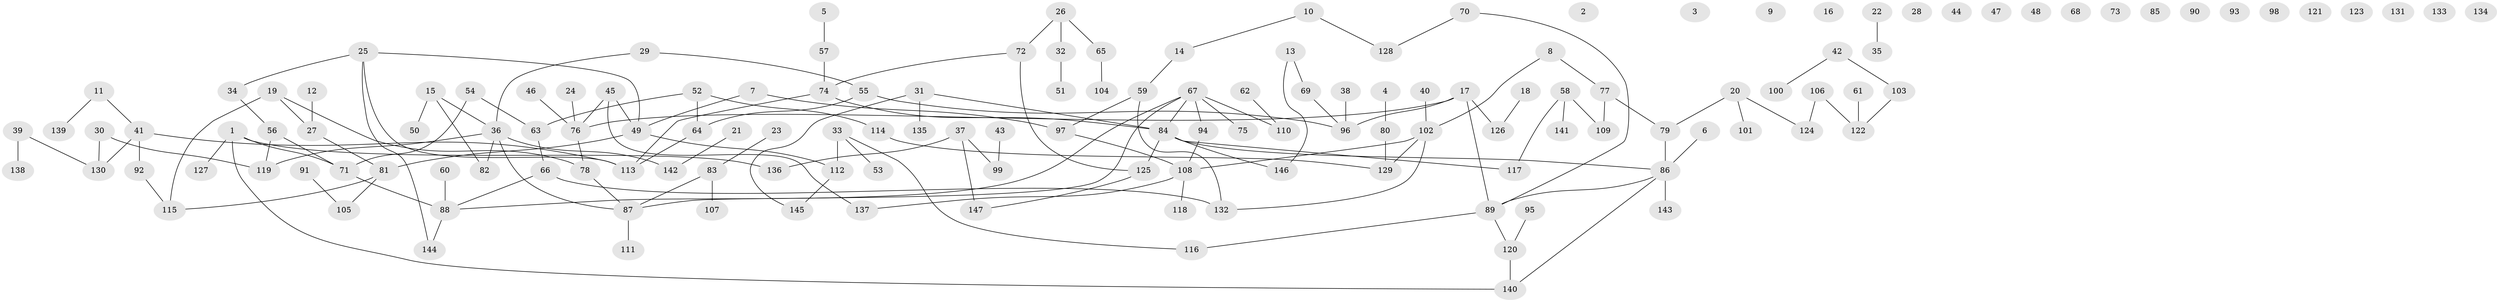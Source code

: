 // Generated by graph-tools (version 1.1) at 2025/12/03/09/25 04:12:55]
// undirected, 147 vertices, 155 edges
graph export_dot {
graph [start="1"]
  node [color=gray90,style=filled];
  1;
  2;
  3;
  4;
  5;
  6;
  7;
  8;
  9;
  10;
  11;
  12;
  13;
  14;
  15;
  16;
  17;
  18;
  19;
  20;
  21;
  22;
  23;
  24;
  25;
  26;
  27;
  28;
  29;
  30;
  31;
  32;
  33;
  34;
  35;
  36;
  37;
  38;
  39;
  40;
  41;
  42;
  43;
  44;
  45;
  46;
  47;
  48;
  49;
  50;
  51;
  52;
  53;
  54;
  55;
  56;
  57;
  58;
  59;
  60;
  61;
  62;
  63;
  64;
  65;
  66;
  67;
  68;
  69;
  70;
  71;
  72;
  73;
  74;
  75;
  76;
  77;
  78;
  79;
  80;
  81;
  82;
  83;
  84;
  85;
  86;
  87;
  88;
  89;
  90;
  91;
  92;
  93;
  94;
  95;
  96;
  97;
  98;
  99;
  100;
  101;
  102;
  103;
  104;
  105;
  106;
  107;
  108;
  109;
  110;
  111;
  112;
  113;
  114;
  115;
  116;
  117;
  118;
  119;
  120;
  121;
  122;
  123;
  124;
  125;
  126;
  127;
  128;
  129;
  130;
  131;
  132;
  133;
  134;
  135;
  136;
  137;
  138;
  139;
  140;
  141;
  142;
  143;
  144;
  145;
  146;
  147;
  1 -- 71;
  1 -- 127;
  1 -- 136;
  1 -- 140;
  4 -- 80;
  5 -- 57;
  6 -- 86;
  7 -- 49;
  7 -- 97;
  8 -- 77;
  8 -- 102;
  10 -- 14;
  10 -- 128;
  11 -- 41;
  11 -- 139;
  12 -- 27;
  13 -- 69;
  13 -- 146;
  14 -- 59;
  15 -- 36;
  15 -- 50;
  15 -- 82;
  17 -- 76;
  17 -- 89;
  17 -- 96;
  17 -- 126;
  18 -- 126;
  19 -- 27;
  19 -- 78;
  19 -- 115;
  20 -- 79;
  20 -- 101;
  20 -- 124;
  21 -- 142;
  22 -- 35;
  23 -- 83;
  24 -- 76;
  25 -- 34;
  25 -- 49;
  25 -- 113;
  25 -- 144;
  26 -- 32;
  26 -- 65;
  26 -- 72;
  27 -- 81;
  29 -- 36;
  29 -- 55;
  30 -- 119;
  30 -- 130;
  31 -- 84;
  31 -- 135;
  31 -- 145;
  32 -- 51;
  33 -- 53;
  33 -- 112;
  33 -- 116;
  34 -- 56;
  36 -- 82;
  36 -- 87;
  36 -- 119;
  36 -- 142;
  37 -- 99;
  37 -- 136;
  37 -- 147;
  38 -- 96;
  39 -- 130;
  39 -- 138;
  40 -- 102;
  41 -- 92;
  41 -- 113;
  41 -- 130;
  42 -- 100;
  42 -- 103;
  43 -- 99;
  45 -- 49;
  45 -- 76;
  45 -- 137;
  46 -- 76;
  49 -- 81;
  49 -- 112;
  52 -- 63;
  52 -- 64;
  52 -- 114;
  54 -- 63;
  54 -- 71;
  55 -- 64;
  55 -- 96;
  56 -- 71;
  56 -- 119;
  57 -- 74;
  58 -- 109;
  58 -- 117;
  58 -- 141;
  59 -- 97;
  59 -- 132;
  60 -- 88;
  61 -- 122;
  62 -- 110;
  63 -- 66;
  64 -- 113;
  65 -- 104;
  66 -- 88;
  66 -- 132;
  67 -- 75;
  67 -- 84;
  67 -- 87;
  67 -- 88;
  67 -- 94;
  67 -- 110;
  69 -- 96;
  70 -- 89;
  70 -- 128;
  71 -- 88;
  72 -- 74;
  72 -- 125;
  74 -- 84;
  74 -- 113;
  76 -- 78;
  77 -- 79;
  77 -- 109;
  78 -- 87;
  79 -- 86;
  80 -- 129;
  81 -- 105;
  81 -- 115;
  83 -- 87;
  83 -- 107;
  84 -- 86;
  84 -- 117;
  84 -- 125;
  84 -- 146;
  86 -- 89;
  86 -- 140;
  86 -- 143;
  87 -- 111;
  88 -- 144;
  89 -- 116;
  89 -- 120;
  91 -- 105;
  92 -- 115;
  94 -- 108;
  95 -- 120;
  97 -- 108;
  102 -- 108;
  102 -- 129;
  102 -- 132;
  103 -- 122;
  106 -- 122;
  106 -- 124;
  108 -- 118;
  108 -- 137;
  112 -- 145;
  114 -- 129;
  120 -- 140;
  125 -- 147;
}
